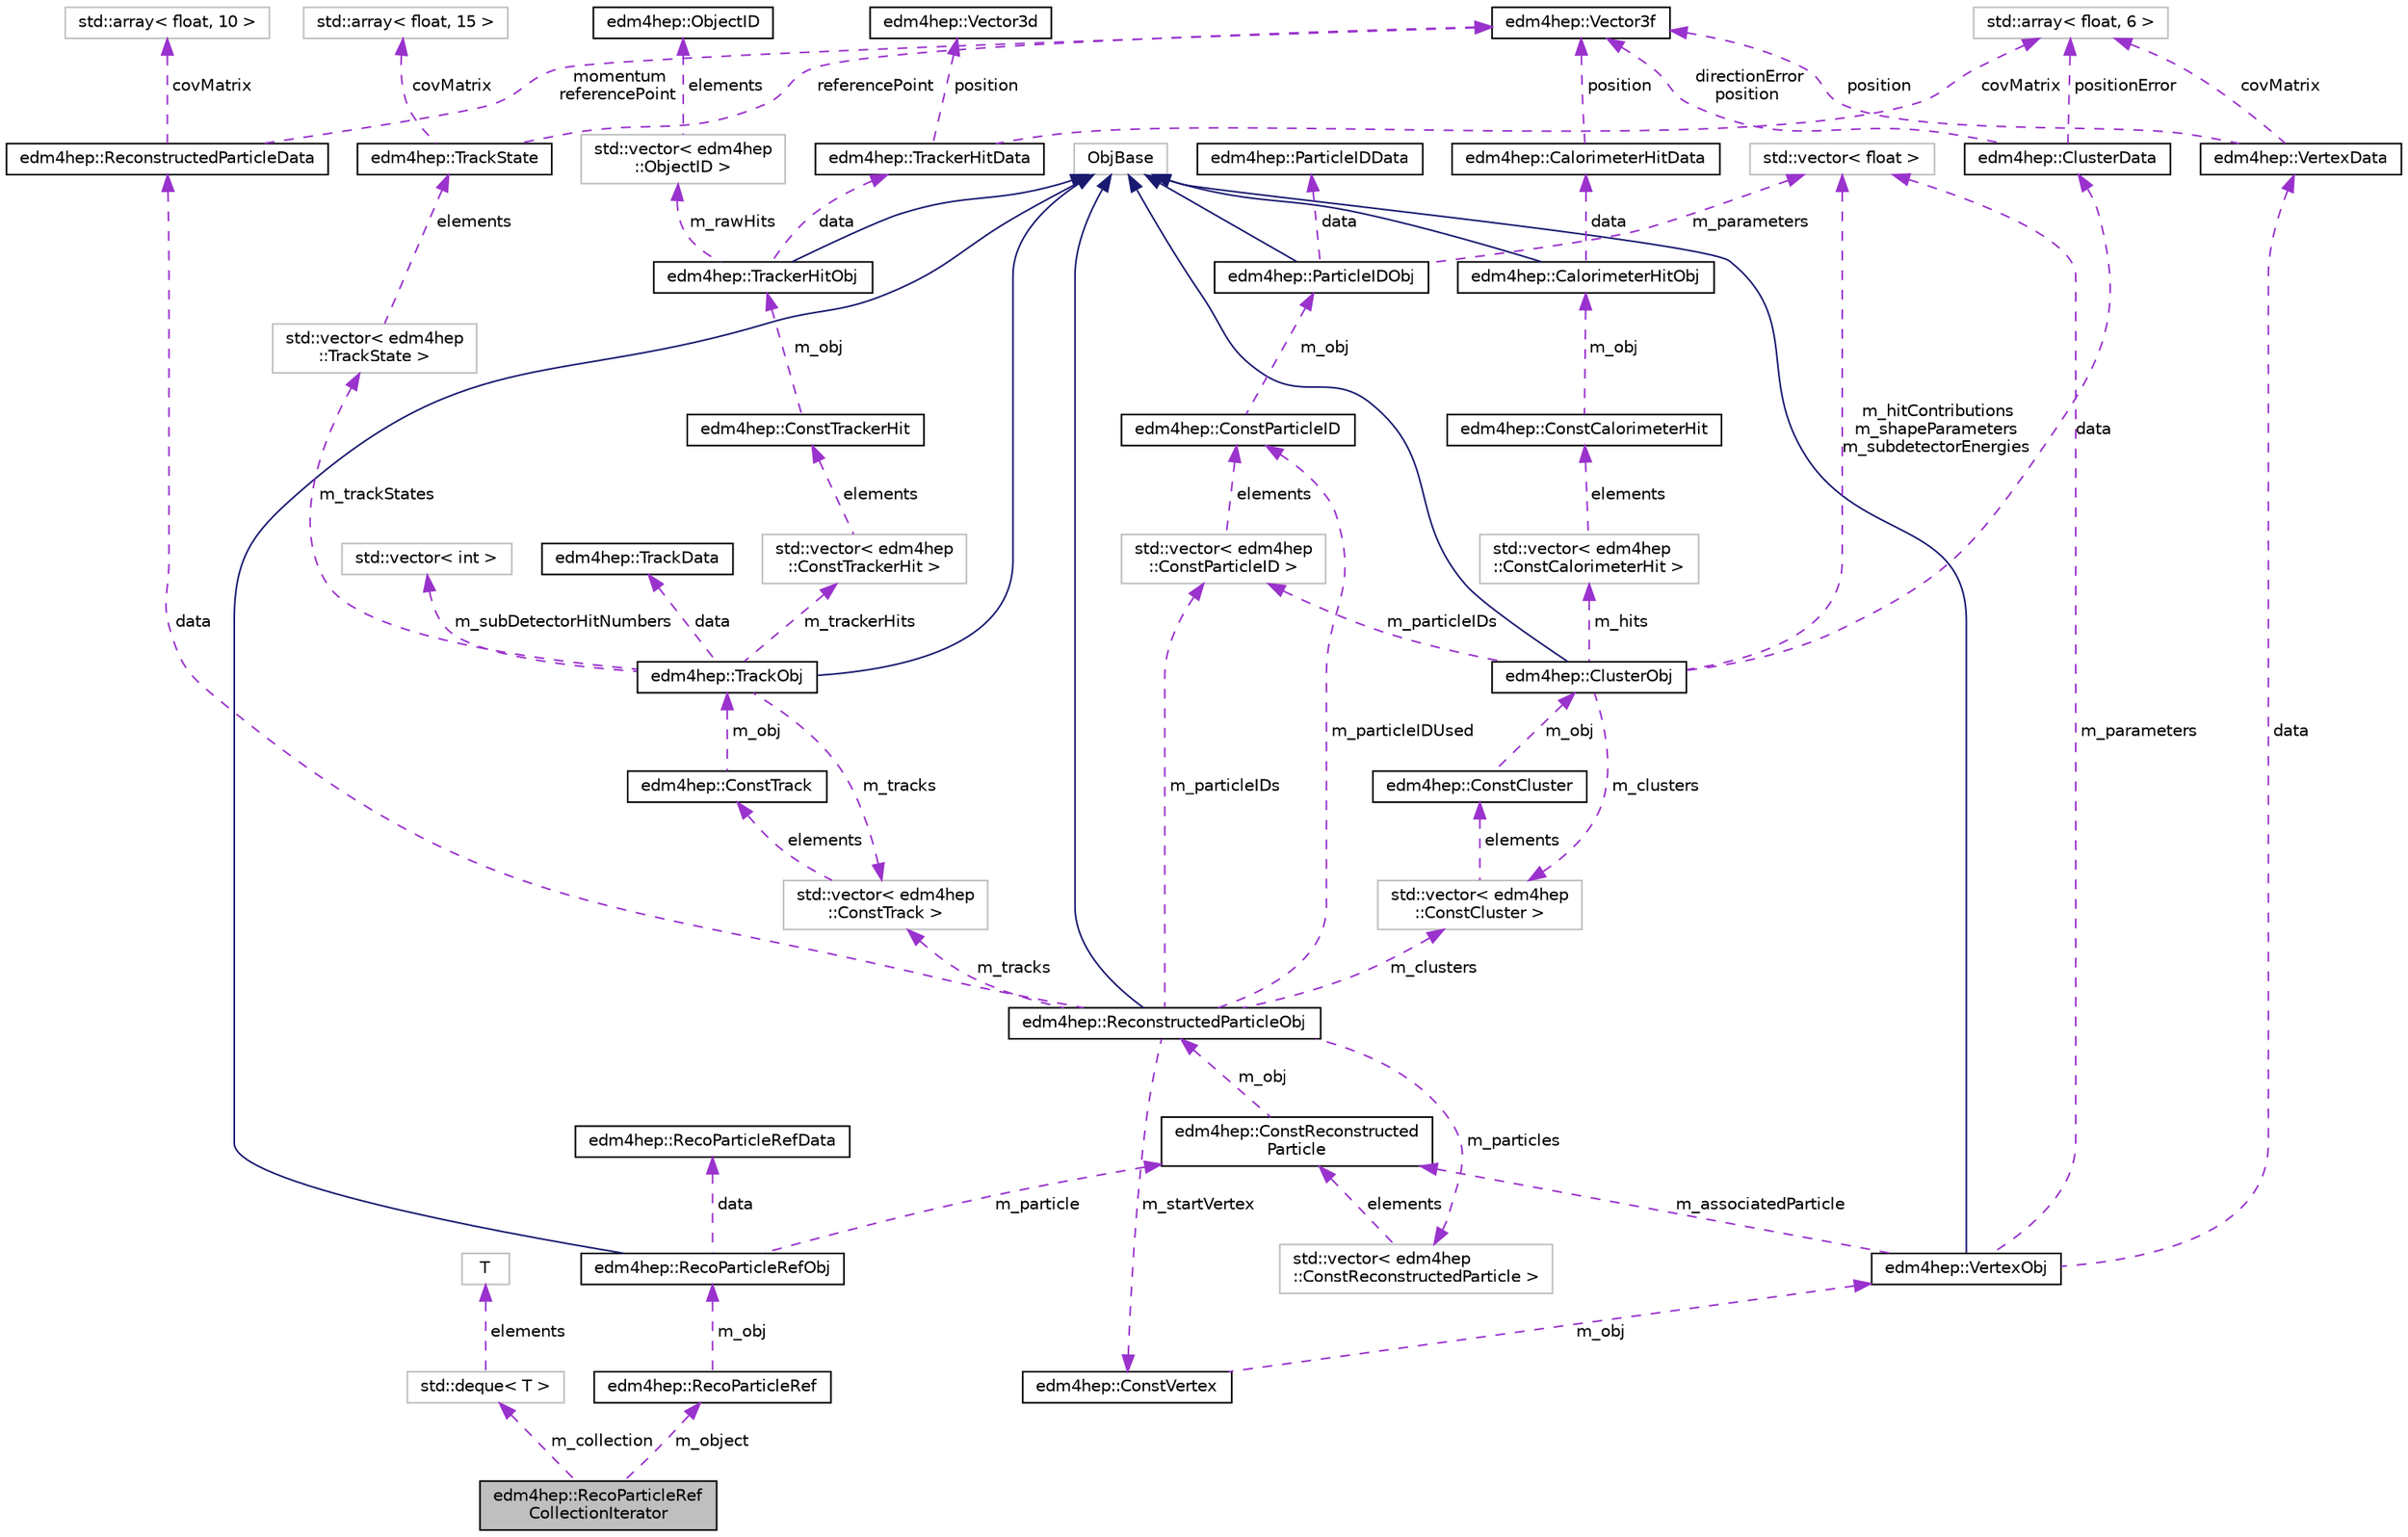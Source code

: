 digraph "edm4hep::RecoParticleRefCollectionIterator"
{
 // LATEX_PDF_SIZE
  edge [fontname="Helvetica",fontsize="10",labelfontname="Helvetica",labelfontsize="10"];
  node [fontname="Helvetica",fontsize="10",shape=record];
  Node1 [label="edm4hep::RecoParticleRef\lCollectionIterator",height=0.2,width=0.4,color="black", fillcolor="grey75", style="filled", fontcolor="black",tooltip=" "];
  Node2 -> Node1 [dir="back",color="darkorchid3",fontsize="10",style="dashed",label=" m_collection" ,fontname="Helvetica"];
  Node2 [label="std::deque\< T \>",height=0.2,width=0.4,color="grey75", fillcolor="white", style="filled",tooltip="STL class."];
  Node3 -> Node2 [dir="back",color="darkorchid3",fontsize="10",style="dashed",label=" elements" ,fontname="Helvetica"];
  Node3 [label="T",height=0.2,width=0.4,color="grey75", fillcolor="white", style="filled",tooltip=" "];
  Node4 -> Node1 [dir="back",color="darkorchid3",fontsize="10",style="dashed",label=" m_object" ,fontname="Helvetica"];
  Node4 [label="edm4hep::RecoParticleRef",height=0.2,width=0.4,color="black", fillcolor="white", style="filled",URL="$classedm4hep_1_1_reco_particle_ref.html",tooltip="Used to get a subset of reconstructed particles from a collection (or many collections)"];
  Node5 -> Node4 [dir="back",color="darkorchid3",fontsize="10",style="dashed",label=" m_obj" ,fontname="Helvetica"];
  Node5 [label="edm4hep::RecoParticleRefObj",height=0.2,width=0.4,color="black", fillcolor="white", style="filled",URL="$classedm4hep_1_1_reco_particle_ref_obj.html",tooltip=" "];
  Node6 -> Node5 [dir="back",color="midnightblue",fontsize="10",style="solid",fontname="Helvetica"];
  Node6 [label="ObjBase",height=0.2,width=0.4,color="grey75", fillcolor="white", style="filled",tooltip=" "];
  Node7 -> Node5 [dir="back",color="darkorchid3",fontsize="10",style="dashed",label=" m_particle" ,fontname="Helvetica"];
  Node7 [label="edm4hep::ConstReconstructed\lParticle",height=0.2,width=0.4,color="black", fillcolor="white", style="filled",URL="$classedm4hep_1_1_const_reconstructed_particle.html",tooltip="Reconstructed Particle."];
  Node8 -> Node7 [dir="back",color="darkorchid3",fontsize="10",style="dashed",label=" m_obj" ,fontname="Helvetica"];
  Node8 [label="edm4hep::ReconstructedParticleObj",height=0.2,width=0.4,color="black", fillcolor="white", style="filled",URL="$classedm4hep_1_1_reconstructed_particle_obj.html",tooltip=" "];
  Node6 -> Node8 [dir="back",color="midnightblue",fontsize="10",style="solid",fontname="Helvetica"];
  Node9 -> Node8 [dir="back",color="darkorchid3",fontsize="10",style="dashed",label=" m_clusters" ,fontname="Helvetica"];
  Node9 [label="std::vector\< edm4hep\l::ConstCluster \>",height=0.2,width=0.4,color="grey75", fillcolor="white", style="filled",tooltip=" "];
  Node10 -> Node9 [dir="back",color="darkorchid3",fontsize="10",style="dashed",label=" elements" ,fontname="Helvetica"];
  Node10 [label="edm4hep::ConstCluster",height=0.2,width=0.4,color="black", fillcolor="white", style="filled",URL="$classedm4hep_1_1_const_cluster.html",tooltip="Calorimeter Hit Cluster."];
  Node11 -> Node10 [dir="back",color="darkorchid3",fontsize="10",style="dashed",label=" m_obj" ,fontname="Helvetica"];
  Node11 [label="edm4hep::ClusterObj",height=0.2,width=0.4,color="black", fillcolor="white", style="filled",URL="$classedm4hep_1_1_cluster_obj.html",tooltip=" "];
  Node6 -> Node11 [dir="back",color="midnightblue",fontsize="10",style="solid",fontname="Helvetica"];
  Node9 -> Node11 [dir="back",color="darkorchid3",fontsize="10",style="dashed",label=" m_clusters" ,fontname="Helvetica"];
  Node12 -> Node11 [dir="back",color="darkorchid3",fontsize="10",style="dashed",label=" m_particleIDs" ,fontname="Helvetica"];
  Node12 [label="std::vector\< edm4hep\l::ConstParticleID \>",height=0.2,width=0.4,color="grey75", fillcolor="white", style="filled",tooltip=" "];
  Node13 -> Node12 [dir="back",color="darkorchid3",fontsize="10",style="dashed",label=" elements" ,fontname="Helvetica"];
  Node13 [label="edm4hep::ConstParticleID",height=0.2,width=0.4,color="black", fillcolor="white", style="filled",URL="$classedm4hep_1_1_const_particle_i_d.html",tooltip="ParticleID."];
  Node14 -> Node13 [dir="back",color="darkorchid3",fontsize="10",style="dashed",label=" m_obj" ,fontname="Helvetica"];
  Node14 [label="edm4hep::ParticleIDObj",height=0.2,width=0.4,color="black", fillcolor="white", style="filled",URL="$classedm4hep_1_1_particle_i_d_obj.html",tooltip=" "];
  Node6 -> Node14 [dir="back",color="midnightblue",fontsize="10",style="solid",fontname="Helvetica"];
  Node15 -> Node14 [dir="back",color="darkorchid3",fontsize="10",style="dashed",label=" data" ,fontname="Helvetica"];
  Node15 [label="edm4hep::ParticleIDData",height=0.2,width=0.4,color="black", fillcolor="white", style="filled",URL="$classedm4hep_1_1_particle_i_d_data.html",tooltip="ParticleID."];
  Node16 -> Node14 [dir="back",color="darkorchid3",fontsize="10",style="dashed",label=" m_parameters" ,fontname="Helvetica"];
  Node16 [label="std::vector\< float \>",height=0.2,width=0.4,color="grey75", fillcolor="white", style="filled",tooltip=" "];
  Node17 -> Node11 [dir="back",color="darkorchid3",fontsize="10",style="dashed",label=" m_hits" ,fontname="Helvetica"];
  Node17 [label="std::vector\< edm4hep\l::ConstCalorimeterHit \>",height=0.2,width=0.4,color="grey75", fillcolor="white", style="filled",tooltip=" "];
  Node18 -> Node17 [dir="back",color="darkorchid3",fontsize="10",style="dashed",label=" elements" ,fontname="Helvetica"];
  Node18 [label="edm4hep::ConstCalorimeterHit",height=0.2,width=0.4,color="black", fillcolor="white", style="filled",URL="$classedm4hep_1_1_const_calorimeter_hit.html",tooltip="Calorimeter hit."];
  Node19 -> Node18 [dir="back",color="darkorchid3",fontsize="10",style="dashed",label=" m_obj" ,fontname="Helvetica"];
  Node19 [label="edm4hep::CalorimeterHitObj",height=0.2,width=0.4,color="black", fillcolor="white", style="filled",URL="$classedm4hep_1_1_calorimeter_hit_obj.html",tooltip=" "];
  Node6 -> Node19 [dir="back",color="midnightblue",fontsize="10",style="solid",fontname="Helvetica"];
  Node20 -> Node19 [dir="back",color="darkorchid3",fontsize="10",style="dashed",label=" data" ,fontname="Helvetica"];
  Node20 [label="edm4hep::CalorimeterHitData",height=0.2,width=0.4,color="black", fillcolor="white", style="filled",URL="$classedm4hep_1_1_calorimeter_hit_data.html",tooltip="Calorimeter hit."];
  Node21 -> Node20 [dir="back",color="darkorchid3",fontsize="10",style="dashed",label=" position" ,fontname="Helvetica"];
  Node21 [label="edm4hep::Vector3f",height=0.2,width=0.4,color="black", fillcolor="white", style="filled",URL="$classedm4hep_1_1_vector3f.html",tooltip=" "];
  Node16 -> Node11 [dir="back",color="darkorchid3",fontsize="10",style="dashed",label=" m_hitContributions\nm_shapeParameters\nm_subdetectorEnergies" ,fontname="Helvetica"];
  Node22 -> Node11 [dir="back",color="darkorchid3",fontsize="10",style="dashed",label=" data" ,fontname="Helvetica"];
  Node22 [label="edm4hep::ClusterData",height=0.2,width=0.4,color="black", fillcolor="white", style="filled",URL="$classedm4hep_1_1_cluster_data.html",tooltip="Calorimeter Hit Cluster."];
  Node23 -> Node22 [dir="back",color="darkorchid3",fontsize="10",style="dashed",label=" positionError" ,fontname="Helvetica"];
  Node23 [label="std::array\< float, 6 \>",height=0.2,width=0.4,color="grey75", fillcolor="white", style="filled",tooltip=" "];
  Node21 -> Node22 [dir="back",color="darkorchid3",fontsize="10",style="dashed",label=" directionError\nposition" ,fontname="Helvetica"];
  Node12 -> Node8 [dir="back",color="darkorchid3",fontsize="10",style="dashed",label=" m_particleIDs" ,fontname="Helvetica"];
  Node24 -> Node8 [dir="back",color="darkorchid3",fontsize="10",style="dashed",label=" m_tracks" ,fontname="Helvetica"];
  Node24 [label="std::vector\< edm4hep\l::ConstTrack \>",height=0.2,width=0.4,color="grey75", fillcolor="white", style="filled",tooltip=" "];
  Node25 -> Node24 [dir="back",color="darkorchid3",fontsize="10",style="dashed",label=" elements" ,fontname="Helvetica"];
  Node25 [label="edm4hep::ConstTrack",height=0.2,width=0.4,color="black", fillcolor="white", style="filled",URL="$classedm4hep_1_1_const_track.html",tooltip="Reconstructed track."];
  Node26 -> Node25 [dir="back",color="darkorchid3",fontsize="10",style="dashed",label=" m_obj" ,fontname="Helvetica"];
  Node26 [label="edm4hep::TrackObj",height=0.2,width=0.4,color="black", fillcolor="white", style="filled",URL="$classedm4hep_1_1_track_obj.html",tooltip=" "];
  Node6 -> Node26 [dir="back",color="midnightblue",fontsize="10",style="solid",fontname="Helvetica"];
  Node27 -> Node26 [dir="back",color="darkorchid3",fontsize="10",style="dashed",label=" m_trackStates" ,fontname="Helvetica"];
  Node27 [label="std::vector\< edm4hep\l::TrackState \>",height=0.2,width=0.4,color="grey75", fillcolor="white", style="filled",tooltip=" "];
  Node28 -> Node27 [dir="back",color="darkorchid3",fontsize="10",style="dashed",label=" elements" ,fontname="Helvetica"];
  Node28 [label="edm4hep::TrackState",height=0.2,width=0.4,color="black", fillcolor="white", style="filled",URL="$classedm4hep_1_1_track_state.html",tooltip=" "];
  Node29 -> Node28 [dir="back",color="darkorchid3",fontsize="10",style="dashed",label=" covMatrix" ,fontname="Helvetica"];
  Node29 [label="std::array\< float, 15 \>",height=0.2,width=0.4,color="grey75", fillcolor="white", style="filled",tooltip=" "];
  Node21 -> Node28 [dir="back",color="darkorchid3",fontsize="10",style="dashed",label=" referencePoint" ,fontname="Helvetica"];
  Node24 -> Node26 [dir="back",color="darkorchid3",fontsize="10",style="dashed",label=" m_tracks" ,fontname="Helvetica"];
  Node30 -> Node26 [dir="back",color="darkorchid3",fontsize="10",style="dashed",label=" m_trackerHits" ,fontname="Helvetica"];
  Node30 [label="std::vector\< edm4hep\l::ConstTrackerHit \>",height=0.2,width=0.4,color="grey75", fillcolor="white", style="filled",tooltip=" "];
  Node31 -> Node30 [dir="back",color="darkorchid3",fontsize="10",style="dashed",label=" elements" ,fontname="Helvetica"];
  Node31 [label="edm4hep::ConstTrackerHit",height=0.2,width=0.4,color="black", fillcolor="white", style="filled",URL="$classedm4hep_1_1_const_tracker_hit.html",tooltip="Tracker hit."];
  Node32 -> Node31 [dir="back",color="darkorchid3",fontsize="10",style="dashed",label=" m_obj" ,fontname="Helvetica"];
  Node32 [label="edm4hep::TrackerHitObj",height=0.2,width=0.4,color="black", fillcolor="white", style="filled",URL="$classedm4hep_1_1_tracker_hit_obj.html",tooltip=" "];
  Node6 -> Node32 [dir="back",color="midnightblue",fontsize="10",style="solid",fontname="Helvetica"];
  Node33 -> Node32 [dir="back",color="darkorchid3",fontsize="10",style="dashed",label=" m_rawHits" ,fontname="Helvetica"];
  Node33 [label="std::vector\< edm4hep\l::ObjectID \>",height=0.2,width=0.4,color="grey75", fillcolor="white", style="filled",tooltip=" "];
  Node34 -> Node33 [dir="back",color="darkorchid3",fontsize="10",style="dashed",label=" elements" ,fontname="Helvetica"];
  Node34 [label="edm4hep::ObjectID",height=0.2,width=0.4,color="black", fillcolor="white", style="filled",URL="$classedm4hep_1_1_object_i_d.html",tooltip=" "];
  Node35 -> Node32 [dir="back",color="darkorchid3",fontsize="10",style="dashed",label=" data" ,fontname="Helvetica"];
  Node35 [label="edm4hep::TrackerHitData",height=0.2,width=0.4,color="black", fillcolor="white", style="filled",URL="$classedm4hep_1_1_tracker_hit_data.html",tooltip="Tracker hit."];
  Node23 -> Node35 [dir="back",color="darkorchid3",fontsize="10",style="dashed",label=" covMatrix" ,fontname="Helvetica"];
  Node36 -> Node35 [dir="back",color="darkorchid3",fontsize="10",style="dashed",label=" position" ,fontname="Helvetica"];
  Node36 [label="edm4hep::Vector3d",height=0.2,width=0.4,color="black", fillcolor="white", style="filled",URL="$classedm4hep_1_1_vector3d.html",tooltip=" "];
  Node37 -> Node26 [dir="back",color="darkorchid3",fontsize="10",style="dashed",label=" m_subDetectorHitNumbers" ,fontname="Helvetica"];
  Node37 [label="std::vector\< int \>",height=0.2,width=0.4,color="grey75", fillcolor="white", style="filled",tooltip=" "];
  Node38 -> Node26 [dir="back",color="darkorchid3",fontsize="10",style="dashed",label=" data" ,fontname="Helvetica"];
  Node38 [label="edm4hep::TrackData",height=0.2,width=0.4,color="black", fillcolor="white", style="filled",URL="$classedm4hep_1_1_track_data.html",tooltip="Reconstructed track."];
  Node13 -> Node8 [dir="back",color="darkorchid3",fontsize="10",style="dashed",label=" m_particleIDUsed" ,fontname="Helvetica"];
  Node39 -> Node8 [dir="back",color="darkorchid3",fontsize="10",style="dashed",label=" m_particles" ,fontname="Helvetica"];
  Node39 [label="std::vector\< edm4hep\l::ConstReconstructedParticle \>",height=0.2,width=0.4,color="grey75", fillcolor="white", style="filled",tooltip=" "];
  Node7 -> Node39 [dir="back",color="darkorchid3",fontsize="10",style="dashed",label=" elements" ,fontname="Helvetica"];
  Node40 -> Node8 [dir="back",color="darkorchid3",fontsize="10",style="dashed",label=" data" ,fontname="Helvetica"];
  Node40 [label="edm4hep::ReconstructedParticleData",height=0.2,width=0.4,color="black", fillcolor="white", style="filled",URL="$classedm4hep_1_1_reconstructed_particle_data.html",tooltip="Reconstructed Particle."];
  Node41 -> Node40 [dir="back",color="darkorchid3",fontsize="10",style="dashed",label=" covMatrix" ,fontname="Helvetica"];
  Node41 [label="std::array\< float, 10 \>",height=0.2,width=0.4,color="grey75", fillcolor="white", style="filled",tooltip=" "];
  Node21 -> Node40 [dir="back",color="darkorchid3",fontsize="10",style="dashed",label=" momentum\nreferencePoint" ,fontname="Helvetica"];
  Node42 -> Node8 [dir="back",color="darkorchid3",fontsize="10",style="dashed",label=" m_startVertex" ,fontname="Helvetica"];
  Node42 [label="edm4hep::ConstVertex",height=0.2,width=0.4,color="black", fillcolor="white", style="filled",URL="$classedm4hep_1_1_const_vertex.html",tooltip="Vertex."];
  Node43 -> Node42 [dir="back",color="darkorchid3",fontsize="10",style="dashed",label=" m_obj" ,fontname="Helvetica"];
  Node43 [label="edm4hep::VertexObj",height=0.2,width=0.4,color="black", fillcolor="white", style="filled",URL="$classedm4hep_1_1_vertex_obj.html",tooltip=" "];
  Node6 -> Node43 [dir="back",color="midnightblue",fontsize="10",style="solid",fontname="Helvetica"];
  Node44 -> Node43 [dir="back",color="darkorchid3",fontsize="10",style="dashed",label=" data" ,fontname="Helvetica"];
  Node44 [label="edm4hep::VertexData",height=0.2,width=0.4,color="black", fillcolor="white", style="filled",URL="$classedm4hep_1_1_vertex_data.html",tooltip="Vertex."];
  Node23 -> Node44 [dir="back",color="darkorchid3",fontsize="10",style="dashed",label=" covMatrix" ,fontname="Helvetica"];
  Node21 -> Node44 [dir="back",color="darkorchid3",fontsize="10",style="dashed",label=" position" ,fontname="Helvetica"];
  Node7 -> Node43 [dir="back",color="darkorchid3",fontsize="10",style="dashed",label=" m_associatedParticle" ,fontname="Helvetica"];
  Node16 -> Node43 [dir="back",color="darkorchid3",fontsize="10",style="dashed",label=" m_parameters" ,fontname="Helvetica"];
  Node45 -> Node5 [dir="back",color="darkorchid3",fontsize="10",style="dashed",label=" data" ,fontname="Helvetica"];
  Node45 [label="edm4hep::RecoParticleRefData",height=0.2,width=0.4,color="black", fillcolor="white", style="filled",URL="$classedm4hep_1_1_reco_particle_ref_data.html",tooltip="Used to get a subset of reconstructed particles from a collection (or many collections)"];
}

